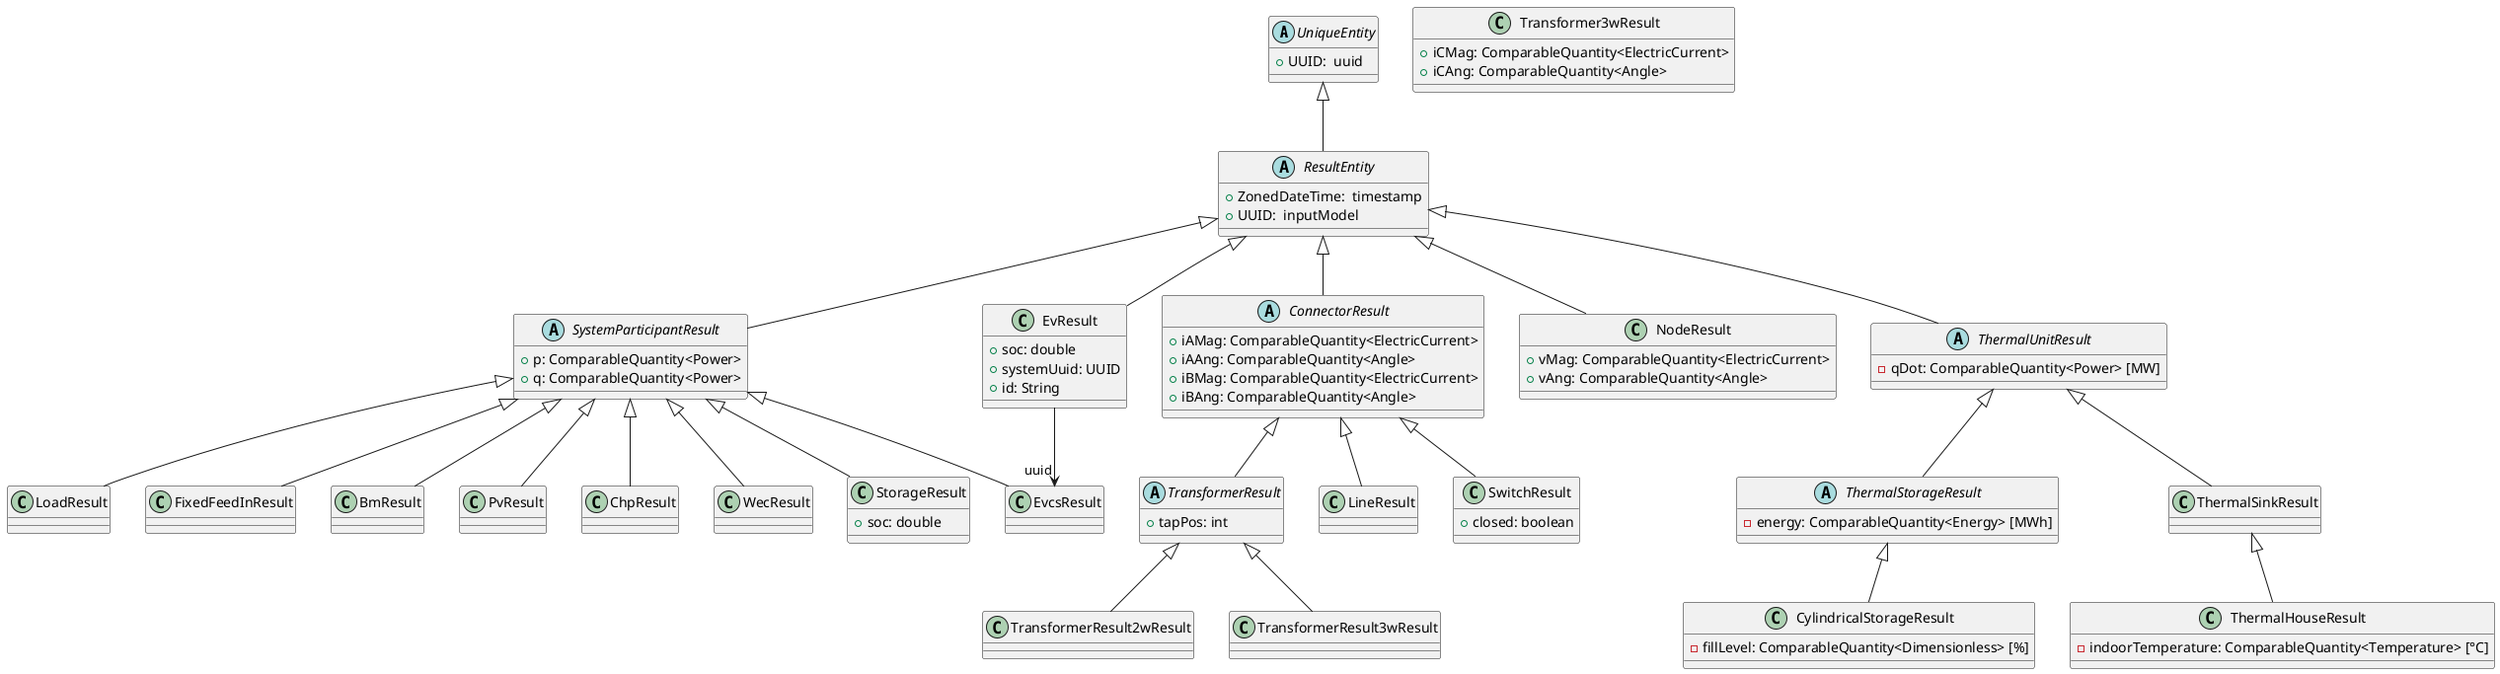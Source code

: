 @startuml

abstract Class UniqueEntity{
    + UUID:  uuid
}

abstract Class ResultEntity{
    + ZonedDateTime:  timestamp
    + UUID:  inputModel
}

abstract Class SystemParticipantResult{
    + p: ComparableQuantity<Power>
    + q: ComparableQuantity<Power>
}

abstract Class ConnectorResult{
    + iAMag: ComparableQuantity<ElectricCurrent>
    + iAAng: ComparableQuantity<Angle>
    + iBMag: ComparableQuantity<ElectricCurrent>
    + iBAng: ComparableQuantity<Angle>
}

abstract Class TransformerResult{
    + tapPos: int
}

Class NodeResult{
    + vMag: ComparableQuantity<ElectricCurrent>
    + vAng: ComparableQuantity<Angle>
}

Class LineResult{

}

Class TransformerResult2wResult{
}

Class Transformer3wResult{
    + iCMag: ComparableQuantity<ElectricCurrent>
    + iCAng: ComparableQuantity<Angle>
}

Class LoadResult

Class FixedFeedInResult


Class BmResult


Class PvResult


Class ChpResult


Class WecResult

Abstract Class ThermalUnitResult {
    - qDot: ComparableQuantity<Power> [MW]
}

Class ThermalHouseResult {
    - indoorTemperature: ComparableQuantity<Temperature> [°C]
}

Abstract Class ThermalStorageResult {
    - energy: ComparableQuantity<Energy> [MWh]
}

Class CylindricalStorageResult {
  - fillLevel: ComparableQuantity<Dimensionless> [%]
}

Class EvcsResult


Class EvResult{
    + soc: double
    + systemUuid: UUID
    + id: String
}

Class StorageResult{
    + soc: double
}

Class SwitchResult{
    + closed: boolean
}

UniqueEntity <|-- ResultEntity
ResultEntity <|-- ConnectorResult
ResultEntity <|-- SystemParticipantResult
ResultEntity <|-- NodeResult
ResultEntity <|-- EvResult
ResultEntity <|-- ThermalUnitResult
SystemParticipantResult <|-- FixedFeedInResult
SystemParticipantResult <|-- BmResult
SystemParticipantResult <|-- PvResult
SystemParticipantResult <|-- ChpResult
SystemParticipantResult <|-- WecResult
SystemParticipantResult <|-- EvcsResult
SystemParticipantResult <|-- StorageResult
SystemParticipantResult <|-- LoadResult
ThermalUnitResult <|-- ThermalSinkResult
ThermalUnitResult <|-- ThermalStorageResult
ThermalSinkResult <|-- ThermalHouseResult
ThermalStorageResult <|-- CylindricalStorageResult
ConnectorResult <|-- SwitchResult
EvResult --> "uuid" EvcsResult

ConnectorResult <|-- LineResult
ConnectorResult <|-- TransformerResult
TransformerResult <|-- TransformerResult2wResult
TransformerResult <|-- TransformerResult3wResult

@enduml